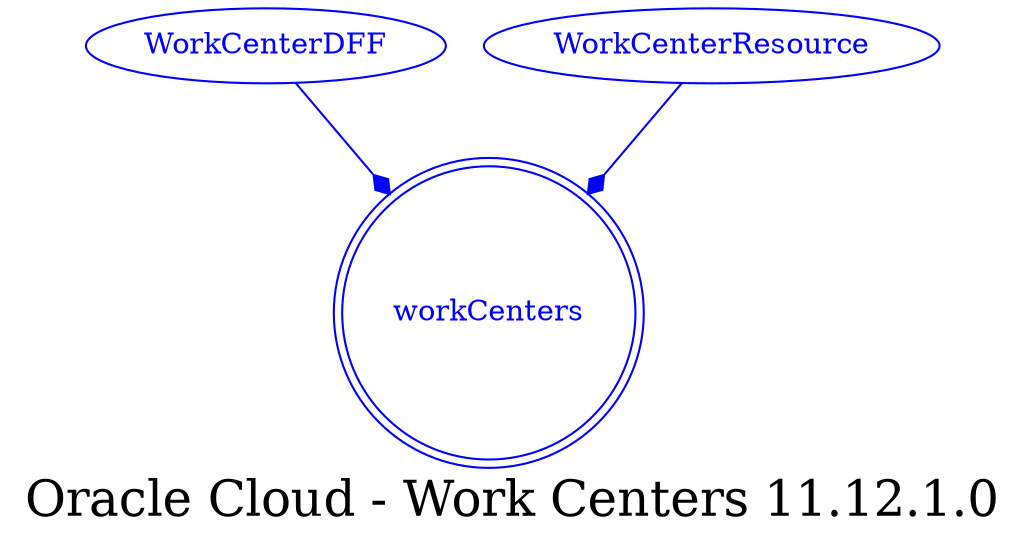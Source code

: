 digraph LexiconGraph {
graph[label="Oracle Cloud - Work Centers 11.12.1.0", fontsize=24]
splines=true
"workCenters" [color=blue, fontcolor=blue, shape=doublecircle]
"WorkCenterDFF" -> "workCenters" [color=blue, fontcolor=blue, arrowhead=diamond, arrowtail=none]
"WorkCenterDFF" [color=blue, fontcolor=blue, shape=ellipse]
"WorkCenterResource" -> "workCenters" [color=blue, fontcolor=blue, arrowhead=diamond, arrowtail=none]
"WorkCenterResource" [color=blue, fontcolor=blue, shape=ellipse]
}
